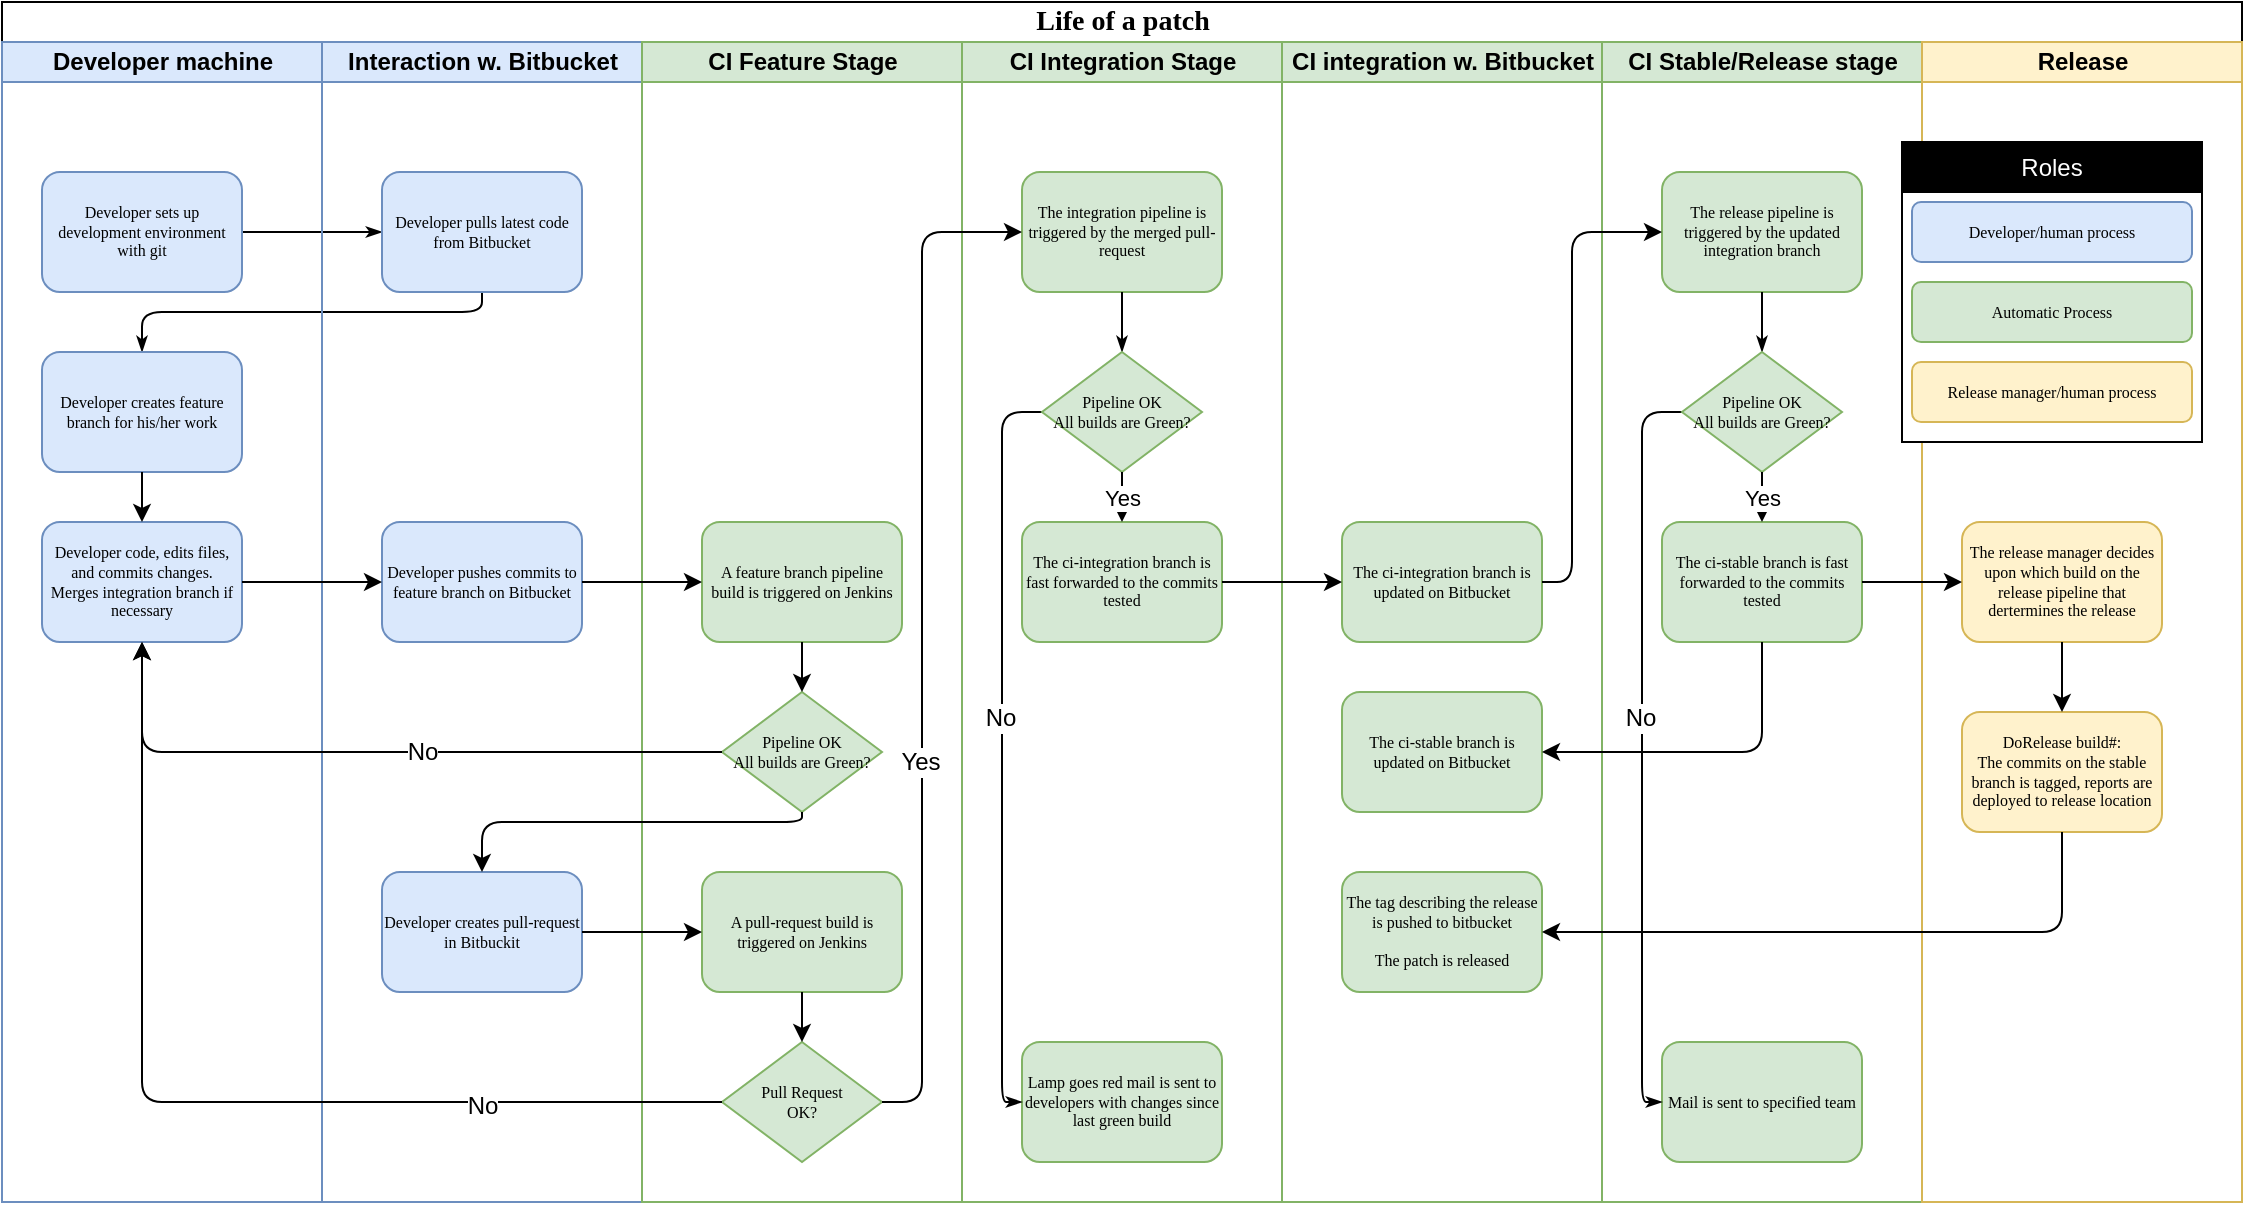 <mxfile version="10.6.0" type="github"><diagram name="Page-1" id="74e2e168-ea6b-b213-b513-2b3c1d86103e"><mxGraphModel dx="1398" dy="1735" grid="1" gridSize="10" guides="1" tooltips="1" connect="1" arrows="1" fold="1" page="1" pageScale="1" pageWidth="1169" pageHeight="827" background="#ffffff" math="0" shadow="0"><root><mxCell id="0"/><mxCell id="1" parent="0"/><mxCell id="77e6c97f196da883-1" value="&lt;font style=&quot;font-size: 14px&quot;&gt;Life of a patch&lt;/font&gt;" style="swimlane;html=1;childLayout=stackLayout;startSize=20;rounded=0;shadow=0;labelBackgroundColor=none;strokeColor=#000000;strokeWidth=1;fillColor=#ffffff;fontFamily=Verdana;fontSize=8;fontColor=#000000;align=center;" parent="1" vertex="1"><mxGeometry x="25" y="-160" width="1120" height="600" as="geometry"><mxRectangle x="70" y="-110" width="50" height="20" as="alternateBounds"/></mxGeometry></mxCell><mxCell id="77e6c97f196da883-26" style="edgeStyle=orthogonalEdgeStyle;rounded=1;html=1;labelBackgroundColor=none;startArrow=none;startFill=0;startSize=5;endArrow=classicThin;endFill=1;endSize=5;jettySize=auto;orthogonalLoop=1;strokeColor=#000000;strokeWidth=1;fontFamily=Verdana;fontSize=8;fontColor=#000000;" parent="77e6c97f196da883-1" source="77e6c97f196da883-8" target="77e6c97f196da883-11" edge="1"><mxGeometry relative="1" as="geometry"/></mxCell><mxCell id="77e6c97f196da883-27" style="edgeStyle=orthogonalEdgeStyle;rounded=1;html=1;labelBackgroundColor=none;startArrow=none;startFill=0;startSize=5;endArrow=classicThin;endFill=1;endSize=5;jettySize=auto;orthogonalLoop=1;strokeColor=#000000;strokeWidth=1;fontFamily=Verdana;fontSize=8;fontColor=#000000;" parent="77e6c97f196da883-1" source="77e6c97f196da883-11" target="77e6c97f196da883-9" edge="1"><mxGeometry relative="1" as="geometry"><Array as="points"><mxPoint x="240" y="155"/><mxPoint x="70" y="155"/></Array></mxGeometry></mxCell><mxCell id="77e6c97f196da883-2" value="Developer machine" style="swimlane;html=1;startSize=20;fillColor=#dae8fc;strokeColor=#6c8ebf;" parent="77e6c97f196da883-1" vertex="1"><mxGeometry y="20" width="160" height="580" as="geometry"/></mxCell><mxCell id="77e6c97f196da883-8" value="Developer sets up development environment with git" style="rounded=1;whiteSpace=wrap;html=1;shadow=0;labelBackgroundColor=none;strokeColor=#6c8ebf;strokeWidth=1;fillColor=#dae8fc;fontFamily=Verdana;fontSize=8;fontColor=#000000;align=center;" parent="77e6c97f196da883-2" vertex="1"><mxGeometry x="20" y="65" width="100" height="60" as="geometry"/></mxCell><mxCell id="77e6c97f196da883-9" value="Developer creates feature branch for his/her work" style="rounded=1;whiteSpace=wrap;html=1;shadow=0;labelBackgroundColor=none;strokeColor=#6c8ebf;strokeWidth=1;fillColor=#dae8fc;fontFamily=Verdana;fontSize=8;fontColor=#000000;align=center;" parent="77e6c97f196da883-2" vertex="1"><mxGeometry x="20" y="155" width="100" height="60" as="geometry"/></mxCell><mxCell id="77e6c97f196da883-10" value="Developer code, edits files, and commits changes.&lt;br&gt;Merges integration branch if necessary" style="rounded=1;whiteSpace=wrap;html=1;shadow=0;labelBackgroundColor=none;strokeColor=#6c8ebf;strokeWidth=1;fillColor=#dae8fc;fontFamily=Verdana;fontSize=8;fontColor=#000000;align=center;" parent="77e6c97f196da883-2" vertex="1"><mxGeometry x="20" y="240" width="100" height="60" as="geometry"/></mxCell><mxCell id="5" value="" style="endArrow=classic;html=1;entryX=0.5;entryY=0;exitX=0.5;exitY=1;" parent="77e6c97f196da883-2" source="77e6c97f196da883-9" target="77e6c97f196da883-10" edge="1"><mxGeometry width="50" height="50" relative="1" as="geometry"><mxPoint x="80" y="250" as="sourcePoint"/><mxPoint x="50" y="750" as="targetPoint"/></mxGeometry></mxCell><mxCell id="77e6c97f196da883-3" value="Interaction w. Bitbucket" style="swimlane;html=1;startSize=20;fillColor=#dae8fc;strokeColor=#6c8ebf;" parent="77e6c97f196da883-1" vertex="1"><mxGeometry x="160" y="20" width="160" height="580" as="geometry"/></mxCell><mxCell id="77e6c97f196da883-11" value="Developer pulls latest code from Bitbucket" style="rounded=1;whiteSpace=wrap;html=1;shadow=0;labelBackgroundColor=none;strokeColor=#6c8ebf;strokeWidth=1;fillColor=#dae8fc;fontFamily=Verdana;fontSize=8;fontColor=#000000;align=center;" parent="77e6c97f196da883-3" vertex="1"><mxGeometry x="30" y="65" width="100" height="60" as="geometry"/></mxCell><mxCell id="6" value="Developer pushes commits to feature branch on Bitbucket " style="rounded=1;whiteSpace=wrap;html=1;shadow=0;labelBackgroundColor=none;strokeColor=#6c8ebf;strokeWidth=1;fillColor=#dae8fc;fontFamily=Verdana;fontSize=8;fontColor=#000000;align=center;" parent="77e6c97f196da883-3" vertex="1"><mxGeometry x="30" y="240" width="100" height="60" as="geometry"/></mxCell><mxCell id="19" value="Developer creates pull-request in Bitbuckit" style="rounded=1;whiteSpace=wrap;html=1;shadow=0;labelBackgroundColor=none;strokeColor=#6c8ebf;strokeWidth=1;fillColor=#dae8fc;fontFamily=Verdana;fontSize=8;fontColor=#000000;align=center;" parent="77e6c97f196da883-3" vertex="1"><mxGeometry x="30" y="415" width="100" height="60" as="geometry"/></mxCell><mxCell id="77e6c97f196da883-4" value="CI Feature Stage" style="swimlane;html=1;startSize=20;fillColor=#d5e8d4;strokeColor=#82b366;" parent="77e6c97f196da883-1" vertex="1"><mxGeometry x="320" y="20" width="160" height="580" as="geometry"/></mxCell><mxCell id="11" value="A feature branch pipeline build is triggered on Jenkins" style="rounded=1;whiteSpace=wrap;html=1;shadow=0;labelBackgroundColor=none;strokeColor=#82b366;strokeWidth=1;fillColor=#d5e8d4;fontFamily=Verdana;fontSize=8;fontColor=#000000;align=center;" parent="77e6c97f196da883-4" vertex="1"><mxGeometry x="30" y="240" width="100" height="60" as="geometry"/></mxCell><mxCell id="12" value="Pipeline OK&lt;br&gt;All builds are Green?" style="rhombus;whiteSpace=wrap;html=1;rounded=0;shadow=0;labelBackgroundColor=none;strokeColor=#82b366;strokeWidth=1;fillColor=#d5e8d4;fontFamily=Verdana;fontSize=8;fontColor=#000000;align=center;" parent="77e6c97f196da883-4" vertex="1"><mxGeometry x="40" y="325" width="80" height="60" as="geometry"/></mxCell><mxCell id="14" value="" style="endArrow=classic;html=1;exitX=0.5;exitY=1;entryX=0.5;entryY=0;" parent="77e6c97f196da883-4" source="11" target="12" edge="1"><mxGeometry width="50" height="50" relative="1" as="geometry"><mxPoint x="-179.667" y="300.333" as="sourcePoint"/><mxPoint x="80" y="330" as="targetPoint"/></mxGeometry></mxCell><mxCell id="21" value="A pull-request build is triggered on Jenkins" style="rounded=1;whiteSpace=wrap;html=1;shadow=0;labelBackgroundColor=none;strokeColor=#82b366;strokeWidth=1;fillColor=#d5e8d4;fontFamily=Verdana;fontSize=8;fontColor=#000000;align=center;" parent="77e6c97f196da883-4" vertex="1"><mxGeometry x="30" y="415" width="100" height="60" as="geometry"/></mxCell><mxCell id="24" value="Pull Request&lt;br&gt;OK?" style="rhombus;whiteSpace=wrap;html=1;rounded=0;shadow=0;labelBackgroundColor=none;strokeColor=#82b366;strokeWidth=1;fillColor=#d5e8d4;fontFamily=Verdana;fontSize=8;fontColor=#000000;align=center;" parent="77e6c97f196da883-4" vertex="1"><mxGeometry x="40" y="500" width="80" height="60" as="geometry"/></mxCell><mxCell id="22" value="" style="endArrow=classic;html=1;entryX=0.5;entryY=0;exitX=0.5;exitY=1;" parent="77e6c97f196da883-4" source="21" target="24" edge="1"><mxGeometry width="50" height="50" relative="1" as="geometry"><mxPoint x="-230" y="880" as="sourcePoint"/><mxPoint x="-180" y="830" as="targetPoint"/></mxGeometry></mxCell><mxCell id="77e6c97f196da883-5" value="CI Integration Stage" style="swimlane;html=1;startSize=20;fillColor=#d5e8d4;strokeColor=#82b366;" parent="77e6c97f196da883-1" vertex="1"><mxGeometry x="480" y="20" width="160" height="580" as="geometry"/></mxCell><mxCell id="77e6c97f196da883-15" value="The integration pipeline is triggered by the merged pull-request" style="rounded=1;whiteSpace=wrap;html=1;shadow=0;labelBackgroundColor=none;strokeColor=#82b366;strokeWidth=1;fillColor=#d5e8d4;fontFamily=Verdana;fontSize=8;fontColor=#000000;align=center;" parent="77e6c97f196da883-5" vertex="1"><mxGeometry x="30" y="65" width="100" height="60" as="geometry"/></mxCell><mxCell id="77e6c97f196da883-17" value="Lamp goes red mail is sent to developers with changes since last green build" style="rounded=1;whiteSpace=wrap;html=1;shadow=0;labelBackgroundColor=none;strokeColor=#82b366;strokeWidth=1;fillColor=#d5e8d4;fontFamily=Verdana;fontSize=8;fontColor=#000000;align=center;" parent="77e6c97f196da883-5" vertex="1"><mxGeometry x="30" y="500" width="100" height="60" as="geometry"/></mxCell><mxCell id="77e6c97f196da883-34" style="edgeStyle=orthogonalEdgeStyle;rounded=1;html=1;labelBackgroundColor=none;startArrow=none;startFill=0;startSize=5;endArrow=classicThin;endFill=1;endSize=5;jettySize=auto;orthogonalLoop=1;strokeColor=#000000;strokeWidth=1;fontFamily=Verdana;fontSize=8;fontColor=#000000;entryX=0.5;entryY=0;" parent="77e6c97f196da883-5" source="77e6c97f196da883-15" target="28" edge="1"><mxGeometry relative="1" as="geometry"><mxPoint x="80" y="160" as="targetPoint"/><Array as="points"/></mxGeometry></mxCell><mxCell id="77e6c97f196da883-35" style="edgeStyle=orthogonalEdgeStyle;rounded=1;html=1;labelBackgroundColor=none;startArrow=none;startFill=0;startSize=5;endArrow=classicThin;endFill=1;endSize=5;jettySize=auto;orthogonalLoop=1;strokeColor=#000000;strokeWidth=1;fontFamily=Verdana;fontSize=8;fontColor=#000000;exitX=0;exitY=0.5;" parent="77e6c97f196da883-5" source="28" target="77e6c97f196da883-17" edge="1"><mxGeometry relative="1" as="geometry"><mxPoint x="80" y="220" as="sourcePoint"/><Array as="points"><mxPoint x="20" y="185"/><mxPoint x="20" y="530"/></Array></mxGeometry></mxCell><mxCell id="29" value="No" style="text;html=1;resizable=0;points=[];align=center;verticalAlign=middle;labelBackgroundColor=#ffffff;" parent="77e6c97f196da883-35" vertex="1" connectable="0"><mxGeometry x="-0.078" y="-1" relative="1" as="geometry"><mxPoint as="offset"/></mxGeometry></mxCell><mxCell id="28" value="Pipeline OK&lt;br&gt;All builds are Green?" style="rhombus;whiteSpace=wrap;html=1;rounded=0;shadow=0;labelBackgroundColor=none;strokeColor=#82b366;strokeWidth=1;fillColor=#d5e8d4;fontFamily=Verdana;fontSize=8;fontColor=#000000;align=center;" parent="77e6c97f196da883-5" vertex="1"><mxGeometry x="40" y="155" width="80" height="60" as="geometry"/></mxCell><mxCell id="30" value="The ci-integration branch is fast forwarded to the commits tested" style="rounded=1;whiteSpace=wrap;html=1;shadow=0;labelBackgroundColor=none;strokeColor=#82b366;strokeWidth=1;fillColor=#d5e8d4;fontFamily=Verdana;fontSize=8;fontColor=#000000;align=center;" parent="77e6c97f196da883-5" vertex="1"><mxGeometry x="30" y="240" width="100" height="60" as="geometry"/></mxCell><mxCell id="31" value="Yes" style="endArrow=classic;html=1;entryX=0.5;entryY=0;exitX=0.5;exitY=1;" parent="77e6c97f196da883-5" source="28" target="30" edge="1"><mxGeometry width="50" height="50" relative="1" as="geometry"><mxPoint x="70" y="320" as="sourcePoint"/><mxPoint x="120" y="270" as="targetPoint"/></mxGeometry></mxCell><mxCell id="77e6c97f196da883-6" value="CI integration w. Bitbucket" style="swimlane;html=1;startSize=20;fillColor=#d5e8d4;strokeColor=#82b366;" parent="77e6c97f196da883-1" vertex="1"><mxGeometry x="640" y="20" width="160" height="580" as="geometry"/></mxCell><mxCell id="32" value="The ci-integration branch is updated on Bitbucket" style="rounded=1;whiteSpace=wrap;html=1;shadow=0;labelBackgroundColor=none;strokeColor=#82b366;strokeWidth=1;fillColor=#d5e8d4;fontFamily=Verdana;fontSize=8;fontColor=#000000;align=center;" parent="77e6c97f196da883-6" vertex="1"><mxGeometry x="30" y="240" width="100" height="60" as="geometry"/></mxCell><mxCell id="49" value="The ci-stable branch is updated on Bitbucket" style="rounded=1;whiteSpace=wrap;html=1;shadow=0;labelBackgroundColor=none;strokeColor=#82b366;strokeWidth=1;fillColor=#d5e8d4;fontFamily=Verdana;fontSize=8;fontColor=#000000;align=center;" parent="77e6c97f196da883-6" vertex="1"><mxGeometry x="30" y="325" width="100" height="60" as="geometry"/></mxCell><mxCell id="51" value="The tag describing the release is pushed to bitbucket&lt;br&gt;&lt;br&gt;The patch is released" style="rounded=1;whiteSpace=wrap;html=1;shadow=0;labelBackgroundColor=none;strokeColor=#82b366;strokeWidth=1;fillColor=#d5e8d4;fontFamily=Verdana;fontSize=8;fontColor=#000000;align=center;" parent="77e6c97f196da883-6" vertex="1"><mxGeometry x="30" y="415" width="100" height="60" as="geometry"/></mxCell><mxCell id="77e6c97f196da883-7" value="CI Stable/Release stage" style="swimlane;html=1;startSize=20;fillColor=#d5e8d4;strokeColor=#82b366;" parent="77e6c97f196da883-1" vertex="1"><mxGeometry x="800" y="20" width="160" height="580" as="geometry"/></mxCell><mxCell id="36" value="The release pipeline is triggered by the updated integration branch" style="rounded=1;whiteSpace=wrap;html=1;shadow=0;labelBackgroundColor=none;strokeColor=#82b366;strokeWidth=1;fillColor=#d5e8d4;fontFamily=Verdana;fontSize=8;fontColor=#000000;align=center;" parent="77e6c97f196da883-7" vertex="1"><mxGeometry x="30" y="65" width="100" height="60" as="geometry"/></mxCell><mxCell id="37" value="Mail is sent to specified team" style="rounded=1;whiteSpace=wrap;html=1;shadow=0;labelBackgroundColor=none;strokeColor=#82b366;strokeWidth=1;fillColor=#d5e8d4;fontFamily=Verdana;fontSize=8;fontColor=#000000;align=center;" parent="77e6c97f196da883-7" vertex="1"><mxGeometry x="30" y="500" width="100" height="60" as="geometry"/></mxCell><mxCell id="38" style="edgeStyle=orthogonalEdgeStyle;rounded=1;html=1;labelBackgroundColor=none;startArrow=none;startFill=0;startSize=5;endArrow=classicThin;endFill=1;endSize=5;jettySize=auto;orthogonalLoop=1;strokeColor=#000000;strokeWidth=1;fontFamily=Verdana;fontSize=8;fontColor=#000000;entryX=0.5;entryY=0;" parent="77e6c97f196da883-7" source="36" target="41" edge="1"><mxGeometry relative="1" as="geometry"><mxPoint x="-470" y="250" as="targetPoint"/><Array as="points"/></mxGeometry></mxCell><mxCell id="39" style="edgeStyle=orthogonalEdgeStyle;rounded=1;html=1;labelBackgroundColor=none;startArrow=none;startFill=0;startSize=5;endArrow=classicThin;endFill=1;endSize=5;jettySize=auto;orthogonalLoop=1;strokeColor=#000000;strokeWidth=1;fontFamily=Verdana;fontSize=8;fontColor=#000000;exitX=0;exitY=0.5;" parent="77e6c97f196da883-7" source="41" target="37" edge="1"><mxGeometry relative="1" as="geometry"><mxPoint x="-470" y="310" as="sourcePoint"/><Array as="points"><mxPoint x="20" y="185"/><mxPoint x="20" y="530"/></Array></mxGeometry></mxCell><mxCell id="40" value="No" style="text;html=1;resizable=0;points=[];align=center;verticalAlign=middle;labelBackgroundColor=#ffffff;" parent="39" vertex="1" connectable="0"><mxGeometry x="-0.078" y="-1" relative="1" as="geometry"><mxPoint as="offset"/></mxGeometry></mxCell><mxCell id="41" value="Pipeline OK&lt;br&gt;All builds are Green?" style="rhombus;whiteSpace=wrap;html=1;rounded=0;shadow=0;labelBackgroundColor=none;strokeColor=#82b366;strokeWidth=1;fillColor=#d5e8d4;fontFamily=Verdana;fontSize=8;fontColor=#000000;align=center;" parent="77e6c97f196da883-7" vertex="1"><mxGeometry x="40" y="155" width="80" height="60" as="geometry"/></mxCell><mxCell id="42" value="The ci-stable branch is fast forwarded to the commits tested" style="rounded=1;whiteSpace=wrap;html=1;shadow=0;labelBackgroundColor=none;strokeColor=#82b366;strokeWidth=1;fillColor=#d5e8d4;fontFamily=Verdana;fontSize=8;fontColor=#000000;align=center;" parent="77e6c97f196da883-7" vertex="1"><mxGeometry x="30" y="240" width="100" height="60" as="geometry"/></mxCell><mxCell id="43" value="Yes" style="endArrow=classic;html=1;entryX=0.5;entryY=0;exitX=0.5;exitY=1;" parent="77e6c97f196da883-7" source="41" target="42" edge="1"><mxGeometry width="50" height="50" relative="1" as="geometry"><mxPoint x="-480" y="410" as="sourcePoint"/><mxPoint x="-430" y="360" as="targetPoint"/></mxGeometry></mxCell><mxCell id="7" value="" style="endArrow=classic;html=1;entryX=0;entryY=0.5;exitX=1;exitY=0.5;" parent="77e6c97f196da883-1" source="77e6c97f196da883-10" target="6" edge="1"><mxGeometry width="50" height="50" relative="1" as="geometry"><mxPoint x="80" y="245" as="sourcePoint"/><mxPoint x="80" y="280" as="targetPoint"/></mxGeometry></mxCell><mxCell id="13" value="" style="endArrow=classic;html=1;entryX=0;entryY=0.5;exitX=1;exitY=0.5;" parent="77e6c97f196da883-1" source="6" target="11" edge="1"><mxGeometry width="50" height="50" relative="1" as="geometry"><mxPoint x="310" y="299" as="sourcePoint"/><mxPoint x="360.333" y="299.333" as="targetPoint"/></mxGeometry></mxCell><mxCell id="17" value="" style="endArrow=classic;html=1;exitX=0;exitY=0.5;entryX=0.5;entryY=1;" parent="77e6c97f196da883-1" source="12" target="77e6c97f196da883-10" edge="1"><mxGeometry width="50" height="50" relative="1" as="geometry"><mxPoint x="230" y="550" as="sourcePoint"/><mxPoint x="120.4" y="404.8" as="targetPoint"/><Array as="points"><mxPoint x="70" y="375"/></Array></mxGeometry></mxCell><mxCell id="18" value="No" style="text;html=1;resizable=0;points=[];align=center;verticalAlign=middle;labelBackgroundColor=#ffffff;" parent="17" vertex="1" connectable="0"><mxGeometry x="-0.231" y="-18" relative="1" as="geometry"><mxPoint x="-18" y="18" as="offset"/></mxGeometry></mxCell><mxCell id="20" value="" style="endArrow=classic;html=1;exitX=0.5;exitY=1;entryX=0.5;entryY=0;" parent="77e6c97f196da883-1" source="12" target="19" edge="1"><mxGeometry width="50" height="50" relative="1" as="geometry"><mxPoint x="240" y="530" as="sourcePoint"/><mxPoint x="260" y="405" as="targetPoint"/><Array as="points"><mxPoint x="400" y="410"/><mxPoint x="240" y="410"/></Array></mxGeometry></mxCell><mxCell id="23" value="" style="endArrow=classic;html=1;entryX=0;entryY=0.5;exitX=1;exitY=0.5;" parent="77e6c97f196da883-1" source="19" target="21" edge="1"><mxGeometry width="50" height="50" relative="1" as="geometry"><mxPoint x="230" y="620" as="sourcePoint"/><mxPoint x="280" y="570" as="targetPoint"/></mxGeometry></mxCell><mxCell id="27" value="" style="endArrow=classic;html=1;exitX=1;exitY=0.5;entryX=0;entryY=0.5;" parent="77e6c97f196da883-1" source="24" target="77e6c97f196da883-15" edge="1"><mxGeometry width="50" height="50" relative="1" as="geometry"><mxPoint x="400" y="230" as="sourcePoint"/><mxPoint x="450" y="180" as="targetPoint"/><Array as="points"><mxPoint x="460" y="550"/><mxPoint x="460" y="115"/></Array></mxGeometry></mxCell><mxCell id="63" value="Yes" style="text;html=1;resizable=0;points=[];align=center;verticalAlign=middle;labelBackgroundColor=#ffffff;" parent="27" vertex="1" connectable="0"><mxGeometry x="-0.248" y="1" relative="1" as="geometry"><mxPoint as="offset"/></mxGeometry></mxCell><mxCell id="33" value="" style="endArrow=classic;html=1;entryX=0;entryY=0.5;exitX=1;exitY=0.5;" parent="77e6c97f196da883-1" source="30" target="32" edge="1"><mxGeometry width="50" height="50" relative="1" as="geometry"><mxPoint x="620" y="460" as="sourcePoint"/><mxPoint x="670" y="410" as="targetPoint"/><Array as="points"/></mxGeometry></mxCell><mxCell id="34" value="Release" style="swimlane;html=1;startSize=20;fillColor=#fff2cc;strokeColor=#d6b656;" parent="77e6c97f196da883-1" vertex="1"><mxGeometry x="960" y="20" width="160" height="580" as="geometry"/></mxCell><mxCell id="35" value="DoRelease build#:&lt;br&gt;The commits on the stable branch is tagged, reports are deployed to release location" style="rounded=1;whiteSpace=wrap;html=1;shadow=0;labelBackgroundColor=none;strokeColor=#d6b656;strokeWidth=1;fillColor=#fff2cc;fontFamily=Verdana;fontSize=8;fontColor=#000000;align=center;" parent="34" vertex="1"><mxGeometry x="20" y="335" width="100" height="60" as="geometry"/></mxCell><mxCell id="45" value="The release manager decides upon which build on the release pipeline that dertermines the release" style="rounded=1;whiteSpace=wrap;html=1;shadow=0;labelBackgroundColor=none;strokeColor=#d6b656;strokeWidth=1;fillColor=#fff2cc;fontFamily=Verdana;fontSize=8;fontColor=#000000;align=center;" parent="34" vertex="1"><mxGeometry x="20" y="240" width="100" height="60" as="geometry"/></mxCell><mxCell id="46" value="" style="endArrow=classic;html=1;entryX=0.5;entryY=0;exitX=0.5;exitY=1;" parent="34" source="45" target="35" edge="1"><mxGeometry width="50" height="50" relative="1" as="geometry"><mxPoint x="-20" y="375.143" as="sourcePoint"/><mxPoint x="30" y="375.143" as="targetPoint"/></mxGeometry></mxCell><mxCell id="62" value="" style="group" parent="34" vertex="1" connectable="0"><mxGeometry x="-10" y="50" width="150" height="150" as="geometry"/></mxCell><mxCell id="55" value="" style="rounded=0;whiteSpace=wrap;html=1;" parent="62" vertex="1"><mxGeometry width="150" height="150" as="geometry"/></mxCell><mxCell id="56" value="Automatic Process" style="rounded=1;whiteSpace=wrap;html=1;shadow=0;labelBackgroundColor=none;strokeColor=#82b366;strokeWidth=1;fillColor=#d5e8d4;fontFamily=Verdana;fontSize=8;fontColor=#000000;align=center;" parent="62" vertex="1"><mxGeometry x="5" y="70" width="140" height="30" as="geometry"/></mxCell><mxCell id="57" value="Developer/human process " style="rounded=1;whiteSpace=wrap;html=1;shadow=0;labelBackgroundColor=none;strokeColor=#6c8ebf;strokeWidth=1;fillColor=#dae8fc;fontFamily=Verdana;fontSize=8;fontColor=#000000;align=center;" parent="62" vertex="1"><mxGeometry x="5" y="30" width="140" height="30" as="geometry"/></mxCell><mxCell id="58" value="Release manager/human process" style="rounded=1;whiteSpace=wrap;html=1;shadow=0;labelBackgroundColor=none;strokeColor=#d6b656;strokeWidth=1;fillColor=#fff2cc;fontFamily=Verdana;fontSize=8;fontColor=#000000;align=center;" parent="62" vertex="1"><mxGeometry x="5" y="110" width="140" height="30" as="geometry"/></mxCell><mxCell id="61" value="&lt;font color=&quot;#FFFFFF&quot;&gt;Roles&lt;/font&gt;" style="rounded=0;whiteSpace=wrap;html=1;fillColor=#000000;" parent="62" vertex="1"><mxGeometry width="150" height="25" as="geometry"/></mxCell><mxCell id="44" value="" style="endArrow=classic;html=1;entryX=0;entryY=0.5;exitX=1;exitY=0.5;" parent="77e6c97f196da883-1" source="42" target="45" edge="1"><mxGeometry width="50" height="50" relative="1" as="geometry"><mxPoint x="930" y="420" as="sourcePoint"/><mxPoint x="980" y="370" as="targetPoint"/></mxGeometry></mxCell><mxCell id="50" value="" style="endArrow=classic;html=1;entryX=1;entryY=0.5;exitX=0.5;exitY=1;" parent="77e6c97f196da883-1" source="42" target="49" edge="1"><mxGeometry width="50" height="50" relative="1" as="geometry"><mxPoint x="940" y="395.143" as="sourcePoint"/><mxPoint x="990" y="395.143" as="targetPoint"/><Array as="points"><mxPoint x="880" y="375"/></Array></mxGeometry></mxCell><mxCell id="52" value="" style="endArrow=classic;html=1;entryX=1;entryY=0.5;exitX=0.5;exitY=1;" parent="77e6c97f196da883-1" source="35" target="51" edge="1"><mxGeometry width="50" height="50" relative="1" as="geometry"><mxPoint x="890" y="425.143" as="sourcePoint"/><mxPoint x="780" y="475.143" as="targetPoint"/><Array as="points"><mxPoint x="1030" y="465"/></Array></mxGeometry></mxCell><mxCell id="53" value="" style="endArrow=classic;html=1;exitX=0;exitY=0.5;entryX=0.5;entryY=1;" parent="77e6c97f196da883-1" source="24" target="77e6c97f196da883-10" edge="1"><mxGeometry width="50" height="50" relative="1" as="geometry"><mxPoint x="200.091" y="475.182" as="sourcePoint"/><mxPoint x="70" y="320" as="targetPoint"/><Array as="points"><mxPoint x="70" y="550"/></Array></mxGeometry></mxCell><mxCell id="64" value="No" style="text;html=1;resizable=0;points=[];align=center;verticalAlign=middle;labelBackgroundColor=#ffffff;" parent="53" vertex="1" connectable="0"><mxGeometry x="-0.538" y="2" relative="1" as="geometry"><mxPoint as="offset"/></mxGeometry></mxCell><mxCell id="65" value="" style="endArrow=classic;html=1;entryX=0;entryY=0.5;exitX=1;exitY=0.5;" parent="77e6c97f196da883-1" source="32" target="36" edge="1"><mxGeometry width="50" height="50" relative="1" as="geometry"><mxPoint x="724.667" y="219.667" as="sourcePoint"/><mxPoint x="784.667" y="219.667" as="targetPoint"/><Array as="points"><mxPoint x="785" y="290"/><mxPoint x="785" y="115"/></Array></mxGeometry></mxCell></root></mxGraphModel></diagram></mxfile>
